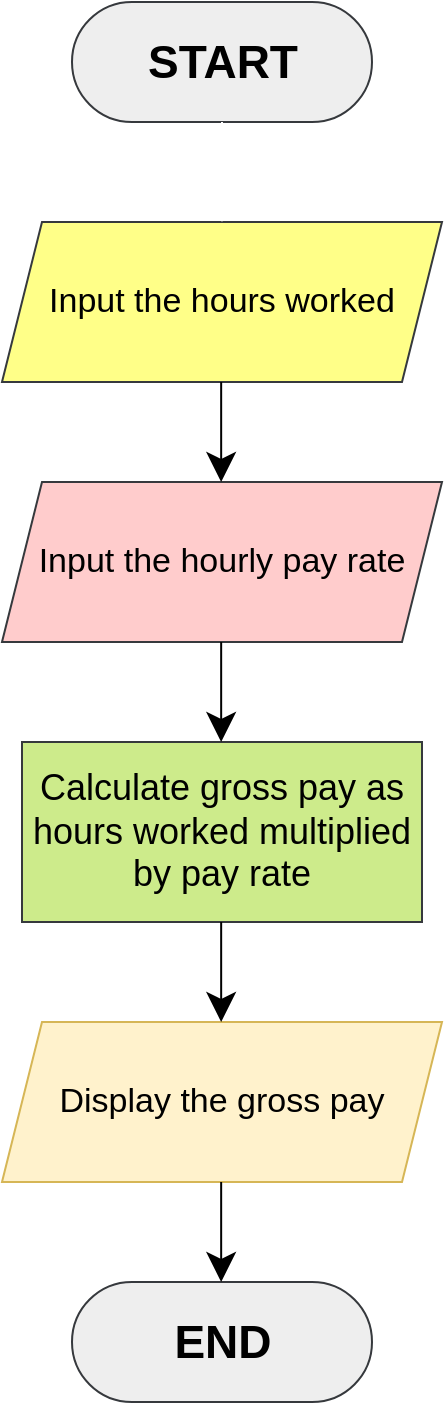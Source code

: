<mxfile>
    <diagram id="frwC0Z9Ga90yPP6am6Np" name="Page-1">
        <mxGraphModel dx="864" dy="676" grid="1" gridSize="10" guides="1" tooltips="1" connect="1" arrows="1" fold="1" page="1" pageScale="1" pageWidth="850" pageHeight="1100" math="0" shadow="0">
            <root>
                <mxCell id="0"/>
                <mxCell id="1" parent="0"/>
                <mxCell id="2" value="&lt;font size=&quot;1&quot; color=&quot;#000000&quot;&gt;&lt;b style=&quot;font-size: 23px&quot;&gt;START&lt;/b&gt;&lt;/font&gt;" style="html=1;dashed=0;whitespace=wrap;shape=mxgraph.dfd.start;fillColor=#eeeeee;strokeColor=#36393d;" vertex="1" parent="1">
                    <mxGeometry x="360" y="30" width="150" height="60" as="geometry"/>
                </mxCell>
                <mxCell id="3" value="&lt;font style=&quot;font-size: 17px&quot; color=&quot;#000000&quot;&gt;Input the hours worked&lt;/font&gt;" style="shape=parallelogram;perimeter=parallelogramPerimeter;whiteSpace=wrap;html=1;fixedSize=1;fillColor=#ffff88;strokeColor=#36393d;" vertex="1" parent="1">
                    <mxGeometry x="325" y="140" width="220" height="80" as="geometry"/>
                </mxCell>
                <mxCell id="4" value="&lt;font style=&quot;font-size: 18px&quot; color=&quot;#000000&quot;&gt;Calculate gross pay as&lt;br&gt;hours worked multiplied&lt;br&gt;by pay rate&lt;/font&gt;" style="rounded=0;whiteSpace=wrap;html=1;fillColor=#cdeb8b;strokeColor=#36393d;" vertex="1" parent="1">
                    <mxGeometry x="335" y="400" width="200" height="90" as="geometry"/>
                </mxCell>
                <mxCell id="5" value="&lt;span style=&quot;font-size: 23px&quot;&gt;&lt;b&gt;&lt;font color=&quot;#000000&quot;&gt;END&lt;/font&gt;&lt;/b&gt;&lt;/span&gt;" style="html=1;dashed=0;whitespace=wrap;shape=mxgraph.dfd.start;fillColor=#eeeeee;strokeColor=#36393d;" vertex="1" parent="1">
                    <mxGeometry x="360" y="670" width="150" height="60" as="geometry"/>
                </mxCell>
                <mxCell id="6" value="&lt;font style=&quot;font-size: 17px&quot; color=&quot;#000000&quot;&gt;Input the hourly pay rate&lt;/font&gt;" style="shape=parallelogram;perimeter=parallelogramPerimeter;whiteSpace=wrap;html=1;fixedSize=1;fillColor=#ffcccc;strokeColor=#36393d;" vertex="1" parent="1">
                    <mxGeometry x="325" y="270" width="220" height="80" as="geometry"/>
                </mxCell>
                <mxCell id="8" value="&lt;span style=&quot;font-size: 17px&quot;&gt;&lt;font color=&quot;#000000&quot;&gt;Display the gross pay&lt;/font&gt;&lt;/span&gt;" style="shape=parallelogram;perimeter=parallelogramPerimeter;whiteSpace=wrap;html=1;fixedSize=1;fillColor=#fff2cc;strokeColor=#d6b656;" vertex="1" parent="1">
                    <mxGeometry x="325" y="540" width="220" height="80" as="geometry"/>
                </mxCell>
                <mxCell id="9" value="" style="endArrow=classic;html=1;fontSize=18;exitX=0.5;exitY=0.5;exitDx=0;exitDy=30;exitPerimeter=0;targetPerimeterSpacing=8;endSize=12;strokeColor=#FFFFFF;" edge="1" parent="1" source="2">
                    <mxGeometry width="50" height="50" relative="1" as="geometry">
                        <mxPoint x="470" y="230" as="sourcePoint"/>
                        <mxPoint x="435" y="140" as="targetPoint"/>
                    </mxGeometry>
                </mxCell>
                <mxCell id="13" value="" style="endArrow=classic;html=1;fontSize=18;exitX=0.5;exitY=0.5;exitDx=0;exitDy=30;exitPerimeter=0;endSize=12;" edge="1" parent="1">
                    <mxGeometry width="50" height="50" relative="1" as="geometry">
                        <mxPoint x="434.58" y="220" as="sourcePoint"/>
                        <mxPoint x="434.58" y="270" as="targetPoint"/>
                    </mxGeometry>
                </mxCell>
                <mxCell id="14" value="" style="endArrow=classic;html=1;fontSize=18;exitX=0.5;exitY=0.5;exitDx=0;exitDy=30;exitPerimeter=0;endSize=12;" edge="1" parent="1">
                    <mxGeometry width="50" height="50" relative="1" as="geometry">
                        <mxPoint x="434.58" y="350" as="sourcePoint"/>
                        <mxPoint x="434.58" y="400" as="targetPoint"/>
                    </mxGeometry>
                </mxCell>
                <mxCell id="15" value="" style="endArrow=classic;html=1;fontSize=18;exitX=0.5;exitY=0.5;exitDx=0;exitDy=30;exitPerimeter=0;endSize=12;" edge="1" parent="1">
                    <mxGeometry width="50" height="50" relative="1" as="geometry">
                        <mxPoint x="434.58" y="490" as="sourcePoint"/>
                        <mxPoint x="434.58" y="540" as="targetPoint"/>
                    </mxGeometry>
                </mxCell>
                <mxCell id="16" value="" style="endArrow=classic;html=1;fontSize=18;exitX=0.5;exitY=0.5;exitDx=0;exitDy=30;exitPerimeter=0;endSize=12;" edge="1" parent="1">
                    <mxGeometry width="50" height="50" relative="1" as="geometry">
                        <mxPoint x="434.58" y="620" as="sourcePoint"/>
                        <mxPoint x="434.58" y="670" as="targetPoint"/>
                    </mxGeometry>
                </mxCell>
            </root>
        </mxGraphModel>
    </diagram>
</mxfile>